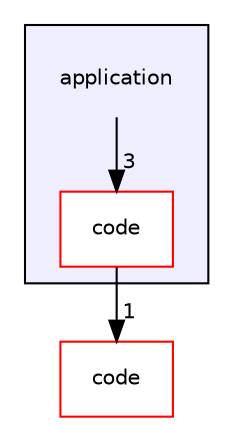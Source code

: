 digraph "application" {
  compound=true
  node [ fontsize="10", fontname="Helvetica"];
  edge [ labelfontsize="10", labelfontname="Helvetica"];
  subgraph clusterdir_d75c23162a2652451dce46d2e7e8aead {
    graph [ bgcolor="#eeeeff", pencolor="black", label="" URL="dir_d75c23162a2652451dce46d2e7e8aead.html"];
    dir_d75c23162a2652451dce46d2e7e8aead [shape=plaintext label="application"];
    dir_859b5e0fffb6c8315de820ac6e17906b [shape=box label="code" color="red" fillcolor="white" style="filled" URL="dir_859b5e0fffb6c8315de820ac6e17906b.html"];
  }
  dir_050edd66366d13764f98250ef6db77f6 [shape=box label="code" fillcolor="white" style="filled" color="red" URL="dir_050edd66366d13764f98250ef6db77f6.html"];
  dir_859b5e0fffb6c8315de820ac6e17906b->dir_050edd66366d13764f98250ef6db77f6 [headlabel="1", labeldistance=1.5 headhref="dir_000010_000013.html"];
  dir_d75c23162a2652451dce46d2e7e8aead->dir_859b5e0fffb6c8315de820ac6e17906b [headlabel="3", labeldistance=1.5 headhref="dir_000000_000010.html"];
}

